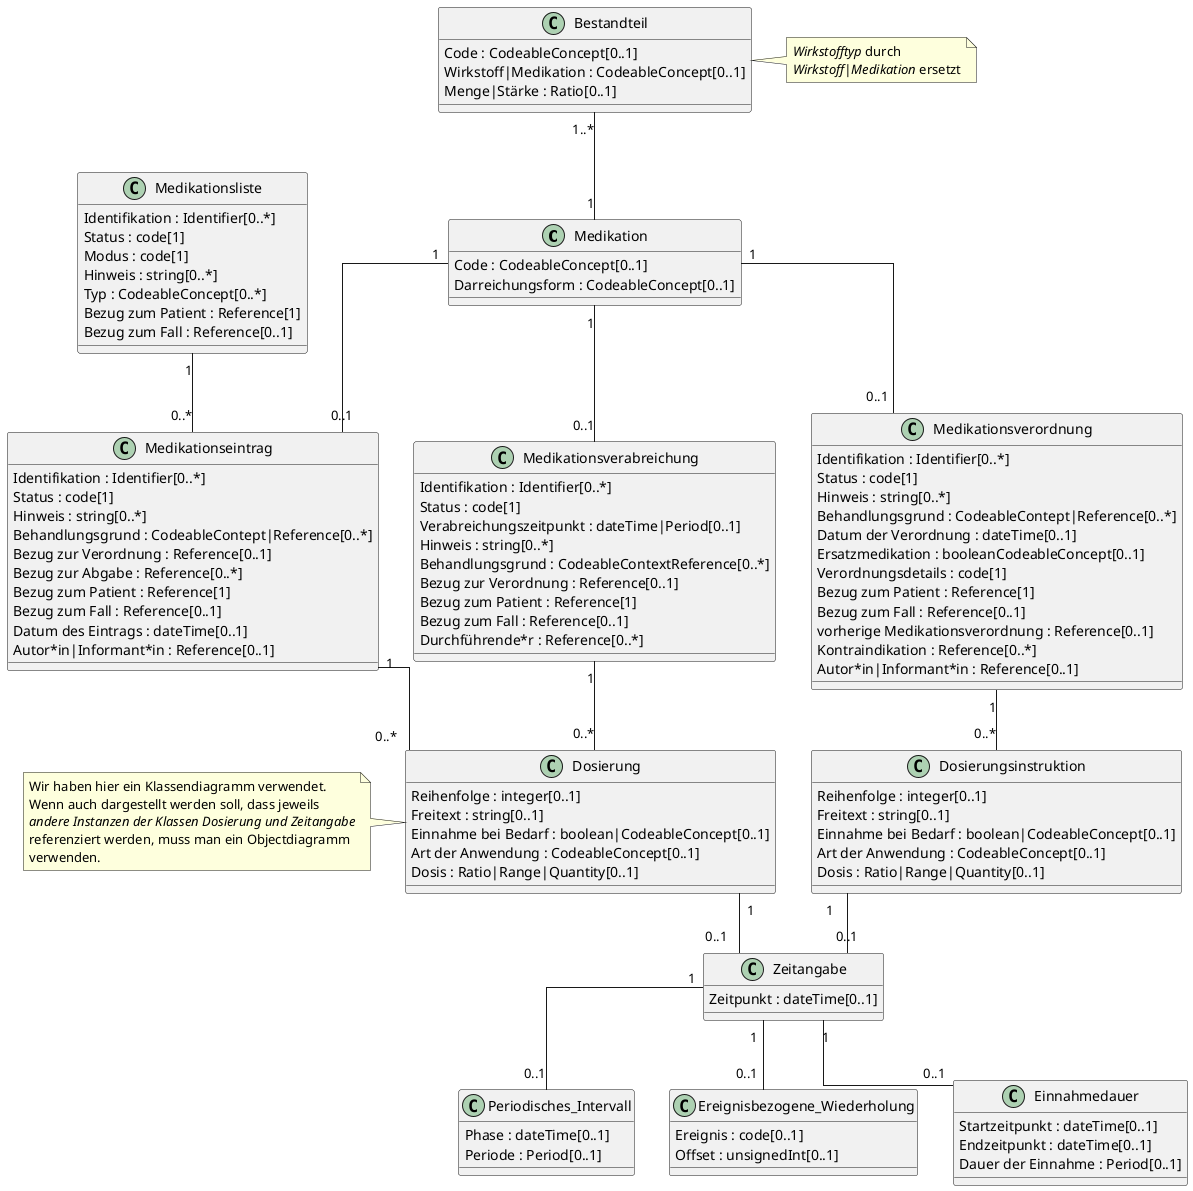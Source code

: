 @startuml

skinparam ObjectBackgroundColor LightBlue
skinparam Linetype ortho

class Medikation {
   Code : CodeableConcept[0..1]
   Darreichungsform : CodeableConcept[0..1]
}

class Bestandteil {
   Code : CodeableConcept[0..1]
   Wirkstoff|Medikation : CodeableConcept[0..1]
   Menge|Stärke : Ratio[0..1]
}

note right of Bestandteil
  //Wirkstofftyp// durch
  //Wirkstoff|Medikation// ersetzt
end note

class Medikationsverordnung {
   Identifikation : Identifier[0..*]
   Status : code[1]
   Hinweis : string[0..*]
   Behandlungsgrund : CodeableContept|Reference[0..*]
   Datum der Verordnung : dateTime[0..1]
   Ersatzmedikation : booleanCodeableConcept[0..1]
   Verordnungsdetails : code[1] 
   Bezug zum Patient : Reference[1]
   Bezug zum Fall : Reference[0..1]
   vorherige Medikationsverordnung : Reference[0..1]
   Kontraindikation : Reference[0..*]
   Autor*in|Informant*in : Reference[0..1]
}

class Medikationseintrag {
   Identifikation : Identifier[0..*]
   Status : code[1]
   Hinweis : string[0..*]
   Behandlungsgrund : CodeableContept|Reference[0..*]
   Bezug zur Verordnung : Reference[0..1]
   Bezug zur Abgabe : Reference[0..*]
   Bezug zum Patient : Reference[1]
   Bezug zum Fall : Reference[0..1]
   Datum des Eintrags : dateTime[0..1]
   Autor*in|Informant*in : Reference[0..1]
}

class Dosierung {
   Reihenfolge : integer[0..1]
   Freitext : string[0..1]
   Einnahme bei Bedarf : boolean|CodeableConcept[0..1]
   Art der Anwendung : CodeableConcept[0..1]
   Dosis : Ratio|Range|Quantity[0..1]
}

note left
  Wir haben hier ein Klassendiagramm verwendet.
  Wenn auch dargestellt werden soll, dass jeweils 
  //andere Instanzen der Klassen Dosierung und Zeitangabe//
  referenziert werden, muss man ein Objectdiagramm
  verwenden.
end note

class Medikationsliste {
   Identifikation : Identifier[0..*]
   Status : code[1]
   Modus : code[1]
   Hinweis : string[0..*]
   Typ : CodeableConcept[0..*]
   Bezug zum Patient : Reference[1]
   Bezug zum Fall : Reference[0..1]
}

class Medikationsverabreichung {
   Identifikation : Identifier[0..*]
   Status : code[1]
   Verabreichungszeitpunkt : dateTime|Period[0..1]
   Hinweis : string[0..*]
   Behandlungsgrund : CodeableContextReference[0..*]
   Bezug zur Verordnung : Reference[0..1]
   Bezug zum Patient : Reference[1]
   Bezug zum Fall : Reference[0..1]
   Durchführende*r : Reference[0..*]
}

class Dosierungsinstruktion {
   Reihenfolge : integer[0..1]
   Freitext : string[0..1]
   Einnahme bei Bedarf : boolean|CodeableConcept[0..1]
   Art der Anwendung : CodeableConcept[0..1]
   Dosis : Ratio|Range|Quantity[0..1]
}

class Zeitangabe {
   Zeitpunkt : dateTime[0..1]

}

class Periodisches_Intervall {
    Phase : dateTime[0..1]
    Periode : Period[0..1]
}

class Ereignisbezogene_Wiederholung {
    Ereignis : code[0..1]
    Offset : unsignedInt[0..1]
}

class Einnahmedauer {
    Startzeitpunkt : dateTime[0..1]
    Endzeitpunkt : dateTime[0..1]
    Dauer der Einnahme : Period[0..1]
}

Medikation "1" -up- "1..*" Bestandteil
Medikation "1" -- "0..1" Medikationsverordnung
Medikation "1" -- "0..1" Medikationseintrag
Medikation "1" -- "0..1" Medikationsverabreichung
Medikationseintrag "0..*" -up- "1" Medikationsliste
Medikationseintrag "1" -- "0..*" Dosierung
Medikationsverabreichung "1" -- "0..*" Dosierung
Medikationsverordnung "1" -- "0..*" Dosierungsinstruktion
Dosierung "1" -- "0..1" Zeitangabe
Dosierungsinstruktion "1" -- "0..1" Zeitangabe
Zeitangabe "1" -- "0..1" Periodisches_Intervall
Zeitangabe "1" -- "0..1" Ereignisbezogene_Wiederholung
Zeitangabe "1" -- "0..1" Einnahmedauer

@enduml
